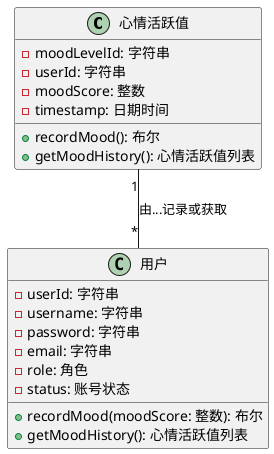 @startuml

class 心情活跃值 {
  -moodLevelId: 字符串
  -userId: 字符串
  -moodScore: 整数
  -timestamp: 日期时间
  +recordMood(): 布尔
  +getMoodHistory(): 心情活跃值列表
}

class 用户 {
  -userId: 字符串
  -username: 字符串
  -password: 字符串
  -email: 字符串
  -role: 角色
  -status: 账号状态
  +recordMood(moodScore: 整数): 布尔
  +getMoodHistory(): 心情活跃值列表
}

心情活跃值 "1" -- "*" 用户 : "由...记录或获取"

@enduml
